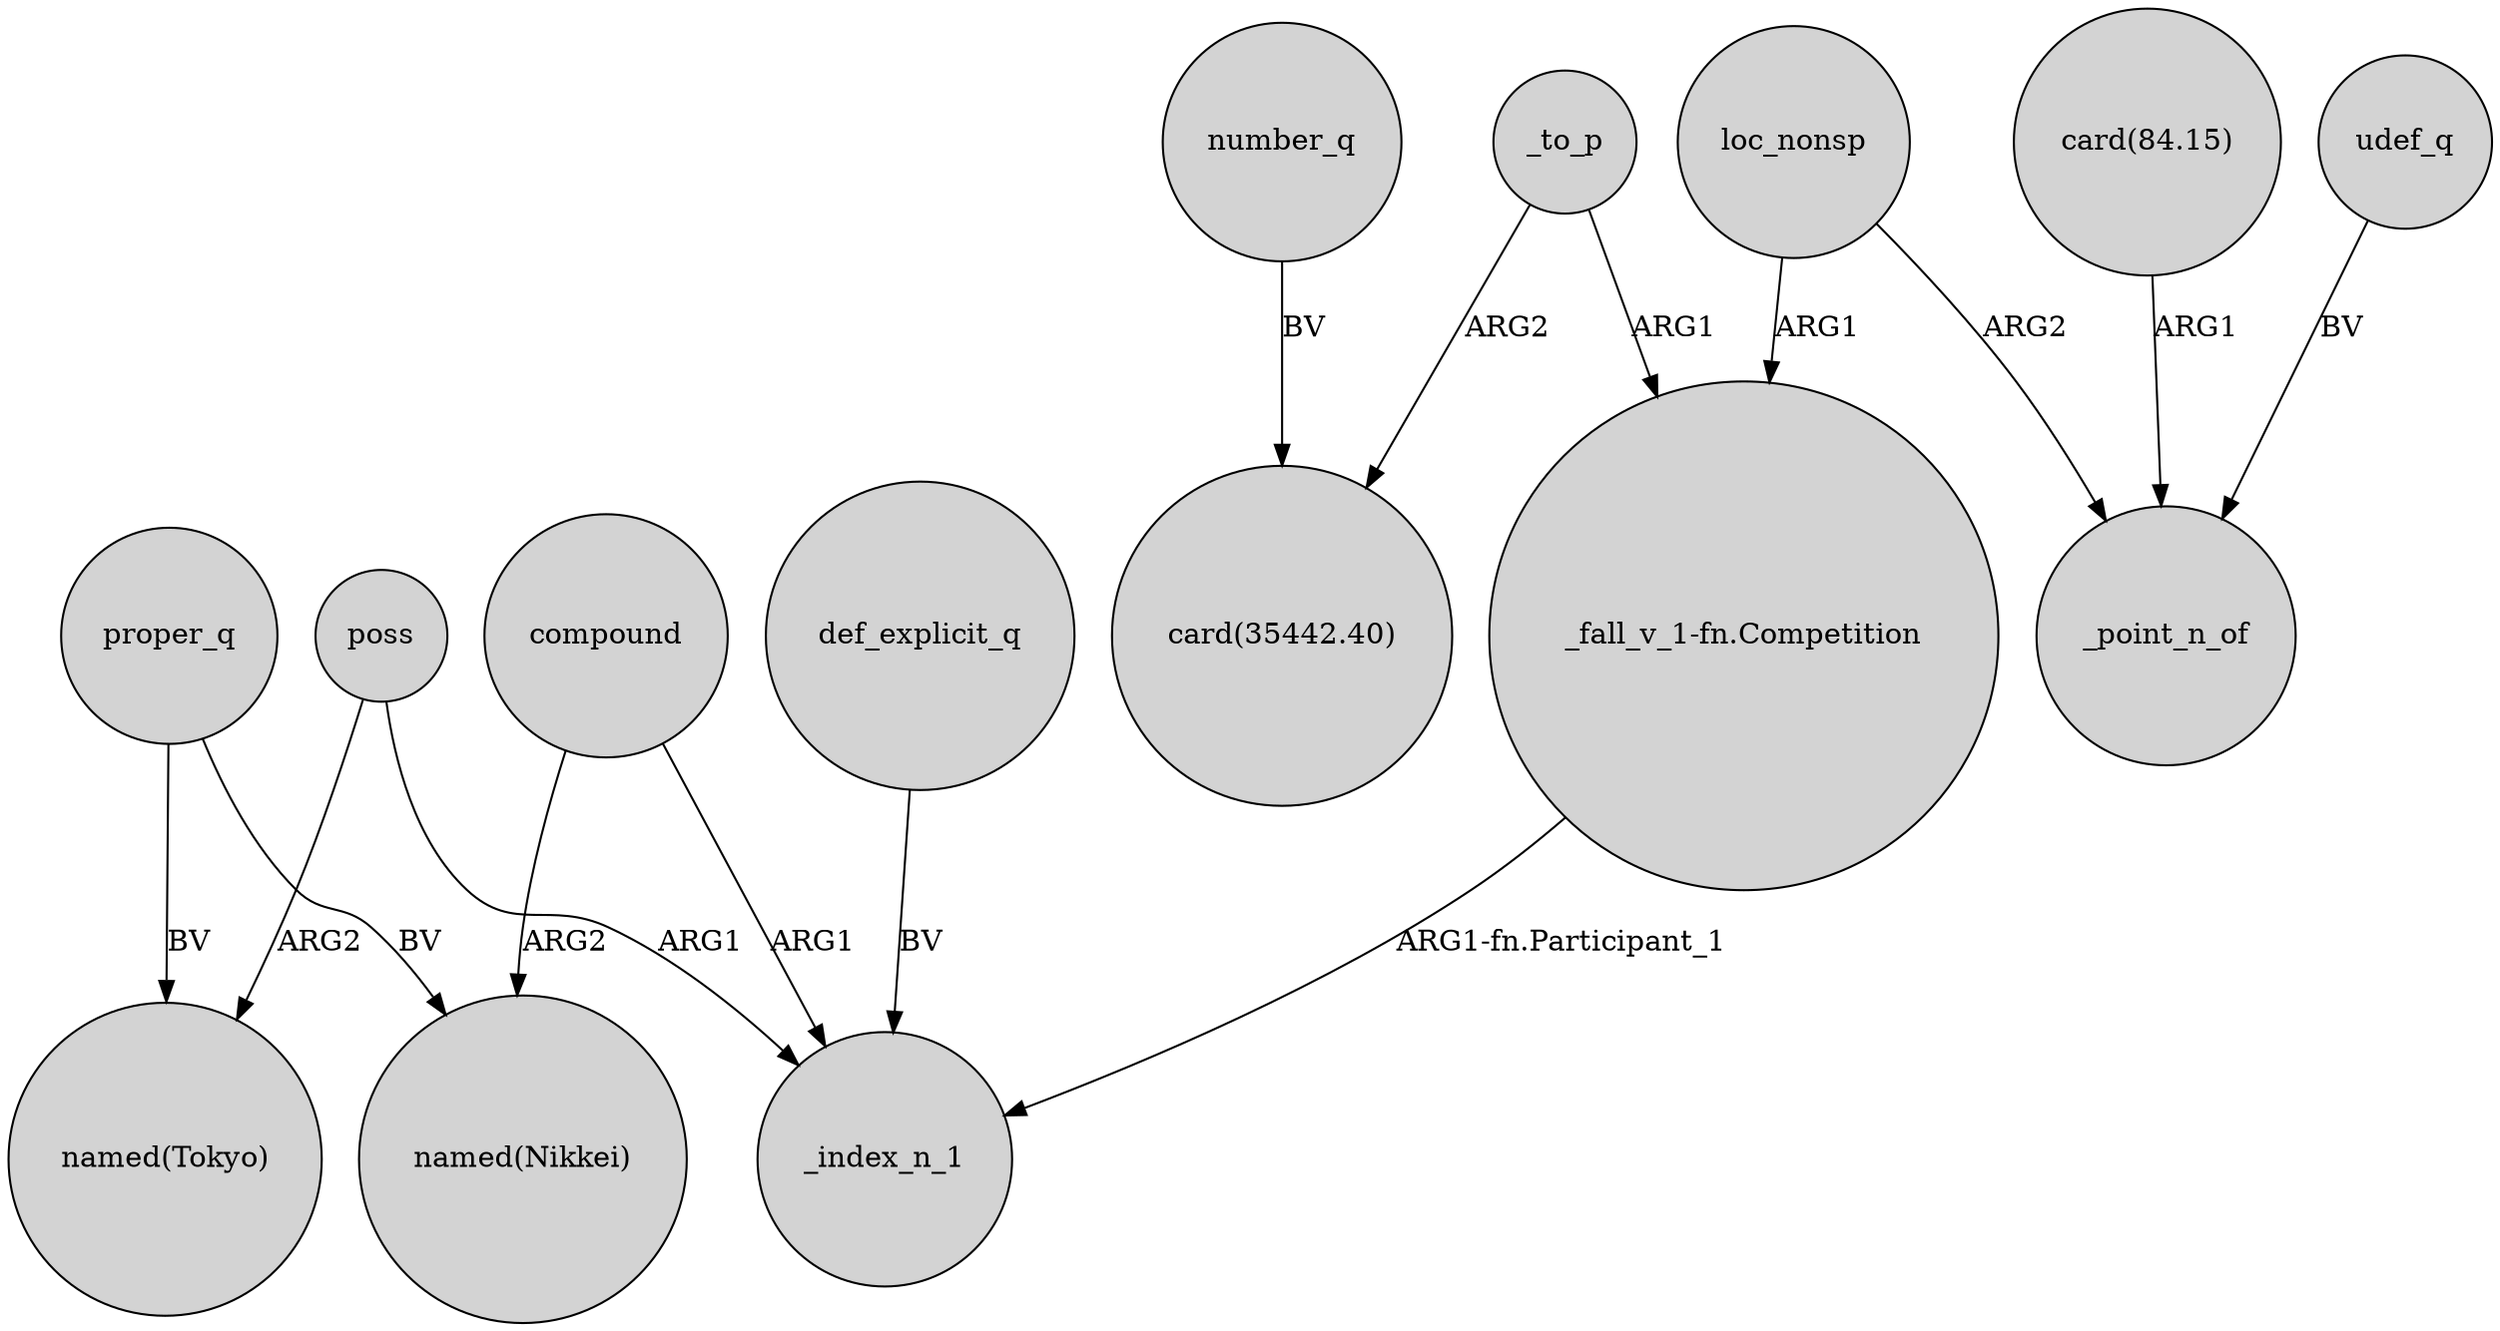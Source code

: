 digraph {
	node [shape=circle style=filled]
	proper_q -> "named(Tokyo)" [label=BV]
	poss -> "named(Tokyo)" [label=ARG2]
	"card(84.15)" -> _point_n_of [label=ARG1]
	def_explicit_q -> _index_n_1 [label=BV]
	"_fall_v_1-fn.Competition" -> _index_n_1 [label="ARG1-fn.Participant_1"]
	number_q -> "card(35442.40)" [label=BV]
	_to_p -> "_fall_v_1-fn.Competition" [label=ARG1]
	udef_q -> _point_n_of [label=BV]
	compound -> "named(Nikkei)" [label=ARG2]
	poss -> _index_n_1 [label=ARG1]
	loc_nonsp -> _point_n_of [label=ARG2]
	proper_q -> "named(Nikkei)" [label=BV]
	compound -> _index_n_1 [label=ARG1]
	loc_nonsp -> "_fall_v_1-fn.Competition" [label=ARG1]
	_to_p -> "card(35442.40)" [label=ARG2]
}
